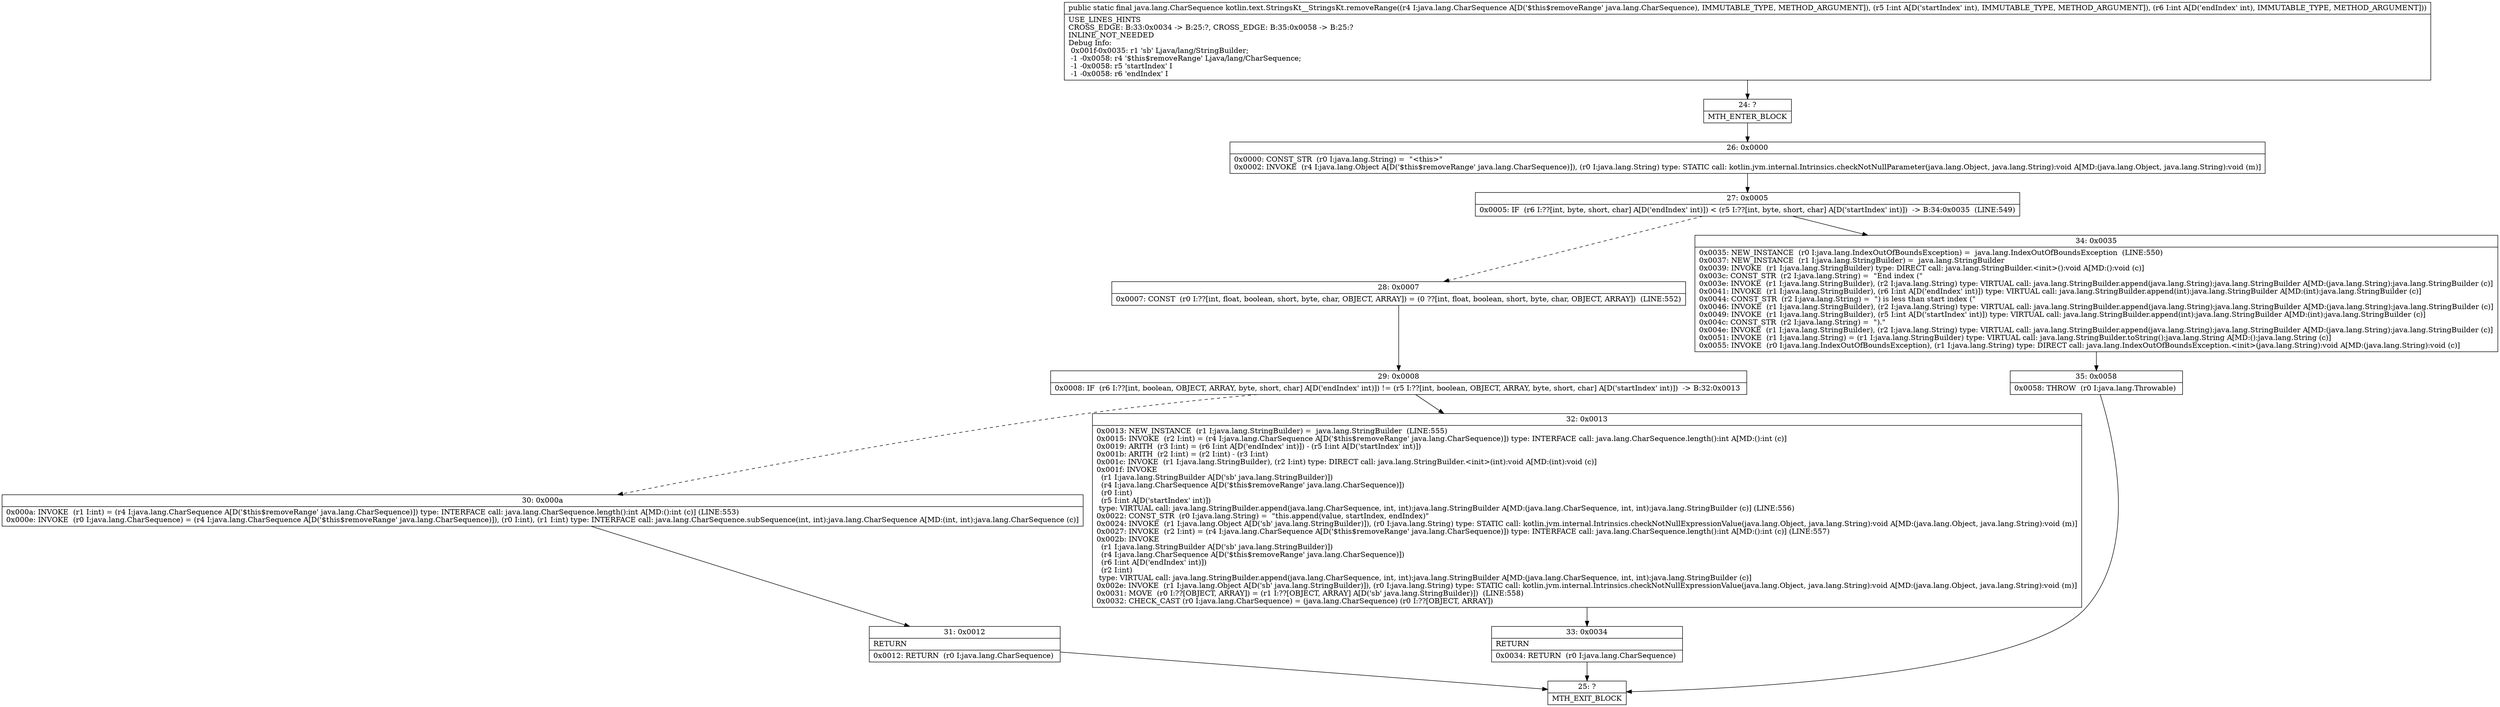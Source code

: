 digraph "CFG forkotlin.text.StringsKt__StringsKt.removeRange(Ljava\/lang\/CharSequence;II)Ljava\/lang\/CharSequence;" {
Node_24 [shape=record,label="{24\:\ ?|MTH_ENTER_BLOCK\l}"];
Node_26 [shape=record,label="{26\:\ 0x0000|0x0000: CONST_STR  (r0 I:java.lang.String) =  \"\<this\>\" \l0x0002: INVOKE  (r4 I:java.lang.Object A[D('$this$removeRange' java.lang.CharSequence)]), (r0 I:java.lang.String) type: STATIC call: kotlin.jvm.internal.Intrinsics.checkNotNullParameter(java.lang.Object, java.lang.String):void A[MD:(java.lang.Object, java.lang.String):void (m)]\l}"];
Node_27 [shape=record,label="{27\:\ 0x0005|0x0005: IF  (r6 I:??[int, byte, short, char] A[D('endIndex' int)]) \< (r5 I:??[int, byte, short, char] A[D('startIndex' int)])  \-\> B:34:0x0035  (LINE:549)\l}"];
Node_28 [shape=record,label="{28\:\ 0x0007|0x0007: CONST  (r0 I:??[int, float, boolean, short, byte, char, OBJECT, ARRAY]) = (0 ??[int, float, boolean, short, byte, char, OBJECT, ARRAY])  (LINE:552)\l}"];
Node_29 [shape=record,label="{29\:\ 0x0008|0x0008: IF  (r6 I:??[int, boolean, OBJECT, ARRAY, byte, short, char] A[D('endIndex' int)]) != (r5 I:??[int, boolean, OBJECT, ARRAY, byte, short, char] A[D('startIndex' int)])  \-\> B:32:0x0013 \l}"];
Node_30 [shape=record,label="{30\:\ 0x000a|0x000a: INVOKE  (r1 I:int) = (r4 I:java.lang.CharSequence A[D('$this$removeRange' java.lang.CharSequence)]) type: INTERFACE call: java.lang.CharSequence.length():int A[MD:():int (c)] (LINE:553)\l0x000e: INVOKE  (r0 I:java.lang.CharSequence) = (r4 I:java.lang.CharSequence A[D('$this$removeRange' java.lang.CharSequence)]), (r0 I:int), (r1 I:int) type: INTERFACE call: java.lang.CharSequence.subSequence(int, int):java.lang.CharSequence A[MD:(int, int):java.lang.CharSequence (c)]\l}"];
Node_31 [shape=record,label="{31\:\ 0x0012|RETURN\l|0x0012: RETURN  (r0 I:java.lang.CharSequence) \l}"];
Node_25 [shape=record,label="{25\:\ ?|MTH_EXIT_BLOCK\l}"];
Node_32 [shape=record,label="{32\:\ 0x0013|0x0013: NEW_INSTANCE  (r1 I:java.lang.StringBuilder) =  java.lang.StringBuilder  (LINE:555)\l0x0015: INVOKE  (r2 I:int) = (r4 I:java.lang.CharSequence A[D('$this$removeRange' java.lang.CharSequence)]) type: INTERFACE call: java.lang.CharSequence.length():int A[MD:():int (c)]\l0x0019: ARITH  (r3 I:int) = (r6 I:int A[D('endIndex' int)]) \- (r5 I:int A[D('startIndex' int)]) \l0x001b: ARITH  (r2 I:int) = (r2 I:int) \- (r3 I:int) \l0x001c: INVOKE  (r1 I:java.lang.StringBuilder), (r2 I:int) type: DIRECT call: java.lang.StringBuilder.\<init\>(int):void A[MD:(int):void (c)]\l0x001f: INVOKE  \l  (r1 I:java.lang.StringBuilder A[D('sb' java.lang.StringBuilder)])\l  (r4 I:java.lang.CharSequence A[D('$this$removeRange' java.lang.CharSequence)])\l  (r0 I:int)\l  (r5 I:int A[D('startIndex' int)])\l type: VIRTUAL call: java.lang.StringBuilder.append(java.lang.CharSequence, int, int):java.lang.StringBuilder A[MD:(java.lang.CharSequence, int, int):java.lang.StringBuilder (c)] (LINE:556)\l0x0022: CONST_STR  (r0 I:java.lang.String) =  \"this.append(value, startIndex, endIndex)\" \l0x0024: INVOKE  (r1 I:java.lang.Object A[D('sb' java.lang.StringBuilder)]), (r0 I:java.lang.String) type: STATIC call: kotlin.jvm.internal.Intrinsics.checkNotNullExpressionValue(java.lang.Object, java.lang.String):void A[MD:(java.lang.Object, java.lang.String):void (m)]\l0x0027: INVOKE  (r2 I:int) = (r4 I:java.lang.CharSequence A[D('$this$removeRange' java.lang.CharSequence)]) type: INTERFACE call: java.lang.CharSequence.length():int A[MD:():int (c)] (LINE:557)\l0x002b: INVOKE  \l  (r1 I:java.lang.StringBuilder A[D('sb' java.lang.StringBuilder)])\l  (r4 I:java.lang.CharSequence A[D('$this$removeRange' java.lang.CharSequence)])\l  (r6 I:int A[D('endIndex' int)])\l  (r2 I:int)\l type: VIRTUAL call: java.lang.StringBuilder.append(java.lang.CharSequence, int, int):java.lang.StringBuilder A[MD:(java.lang.CharSequence, int, int):java.lang.StringBuilder (c)]\l0x002e: INVOKE  (r1 I:java.lang.Object A[D('sb' java.lang.StringBuilder)]), (r0 I:java.lang.String) type: STATIC call: kotlin.jvm.internal.Intrinsics.checkNotNullExpressionValue(java.lang.Object, java.lang.String):void A[MD:(java.lang.Object, java.lang.String):void (m)]\l0x0031: MOVE  (r0 I:??[OBJECT, ARRAY]) = (r1 I:??[OBJECT, ARRAY] A[D('sb' java.lang.StringBuilder)])  (LINE:558)\l0x0032: CHECK_CAST (r0 I:java.lang.CharSequence) = (java.lang.CharSequence) (r0 I:??[OBJECT, ARRAY]) \l}"];
Node_33 [shape=record,label="{33\:\ 0x0034|RETURN\l|0x0034: RETURN  (r0 I:java.lang.CharSequence) \l}"];
Node_34 [shape=record,label="{34\:\ 0x0035|0x0035: NEW_INSTANCE  (r0 I:java.lang.IndexOutOfBoundsException) =  java.lang.IndexOutOfBoundsException  (LINE:550)\l0x0037: NEW_INSTANCE  (r1 I:java.lang.StringBuilder) =  java.lang.StringBuilder \l0x0039: INVOKE  (r1 I:java.lang.StringBuilder) type: DIRECT call: java.lang.StringBuilder.\<init\>():void A[MD:():void (c)]\l0x003c: CONST_STR  (r2 I:java.lang.String) =  \"End index (\" \l0x003e: INVOKE  (r1 I:java.lang.StringBuilder), (r2 I:java.lang.String) type: VIRTUAL call: java.lang.StringBuilder.append(java.lang.String):java.lang.StringBuilder A[MD:(java.lang.String):java.lang.StringBuilder (c)]\l0x0041: INVOKE  (r1 I:java.lang.StringBuilder), (r6 I:int A[D('endIndex' int)]) type: VIRTUAL call: java.lang.StringBuilder.append(int):java.lang.StringBuilder A[MD:(int):java.lang.StringBuilder (c)]\l0x0044: CONST_STR  (r2 I:java.lang.String) =  \") is less than start index (\" \l0x0046: INVOKE  (r1 I:java.lang.StringBuilder), (r2 I:java.lang.String) type: VIRTUAL call: java.lang.StringBuilder.append(java.lang.String):java.lang.StringBuilder A[MD:(java.lang.String):java.lang.StringBuilder (c)]\l0x0049: INVOKE  (r1 I:java.lang.StringBuilder), (r5 I:int A[D('startIndex' int)]) type: VIRTUAL call: java.lang.StringBuilder.append(int):java.lang.StringBuilder A[MD:(int):java.lang.StringBuilder (c)]\l0x004c: CONST_STR  (r2 I:java.lang.String) =  \").\" \l0x004e: INVOKE  (r1 I:java.lang.StringBuilder), (r2 I:java.lang.String) type: VIRTUAL call: java.lang.StringBuilder.append(java.lang.String):java.lang.StringBuilder A[MD:(java.lang.String):java.lang.StringBuilder (c)]\l0x0051: INVOKE  (r1 I:java.lang.String) = (r1 I:java.lang.StringBuilder) type: VIRTUAL call: java.lang.StringBuilder.toString():java.lang.String A[MD:():java.lang.String (c)]\l0x0055: INVOKE  (r0 I:java.lang.IndexOutOfBoundsException), (r1 I:java.lang.String) type: DIRECT call: java.lang.IndexOutOfBoundsException.\<init\>(java.lang.String):void A[MD:(java.lang.String):void (c)]\l}"];
Node_35 [shape=record,label="{35\:\ 0x0058|0x0058: THROW  (r0 I:java.lang.Throwable) \l}"];
MethodNode[shape=record,label="{public static final java.lang.CharSequence kotlin.text.StringsKt__StringsKt.removeRange((r4 I:java.lang.CharSequence A[D('$this$removeRange' java.lang.CharSequence), IMMUTABLE_TYPE, METHOD_ARGUMENT]), (r5 I:int A[D('startIndex' int), IMMUTABLE_TYPE, METHOD_ARGUMENT]), (r6 I:int A[D('endIndex' int), IMMUTABLE_TYPE, METHOD_ARGUMENT]))  | USE_LINES_HINTS\lCROSS_EDGE: B:33:0x0034 \-\> B:25:?, CROSS_EDGE: B:35:0x0058 \-\> B:25:?\lINLINE_NOT_NEEDED\lDebug Info:\l  0x001f\-0x0035: r1 'sb' Ljava\/lang\/StringBuilder;\l  \-1 \-0x0058: r4 '$this$removeRange' Ljava\/lang\/CharSequence;\l  \-1 \-0x0058: r5 'startIndex' I\l  \-1 \-0x0058: r6 'endIndex' I\l}"];
MethodNode -> Node_24;Node_24 -> Node_26;
Node_26 -> Node_27;
Node_27 -> Node_28[style=dashed];
Node_27 -> Node_34;
Node_28 -> Node_29;
Node_29 -> Node_30[style=dashed];
Node_29 -> Node_32;
Node_30 -> Node_31;
Node_31 -> Node_25;
Node_32 -> Node_33;
Node_33 -> Node_25;
Node_34 -> Node_35;
Node_35 -> Node_25;
}


